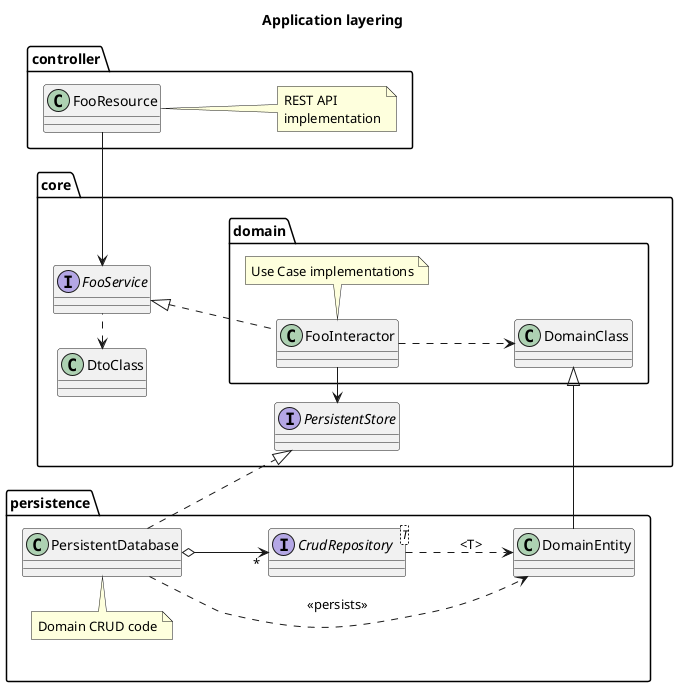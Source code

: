 @startuml

title
    Application layering
end title

left to right direction

package controller {
    class FooResource
    note right
        REST API
        implementation
    end note
}

package core {
    class DtoClass

    interface FooService
    FooResource -l-> FooService
    FooService .l.> DtoClass

    package domain {
        class FooInteractor
        note bottom
            Use Case implementations
        end note
        FooService <|.. FooInteractor

        class DomainClass
        FooInteractor ..> DomainClass
    }

    interface PersistentStore
    FooInteractor -> PersistentStore
}

package persistence {
    class DomainEntity
    DomainEntity -|> DomainClass

    interface CrudRepository<T>
    CrudRepository .d.> DomainEntity:<T>

    class PersistentDatabase
    note top
        Domain CRUD code
    end note
    PersistentStore <|.u. PersistentDatabase
    PersistentDatabase ..> DomainEntity:<<persists>>
    PersistentDatabase o-d-> "*" CrudRepository
}

@enduml
